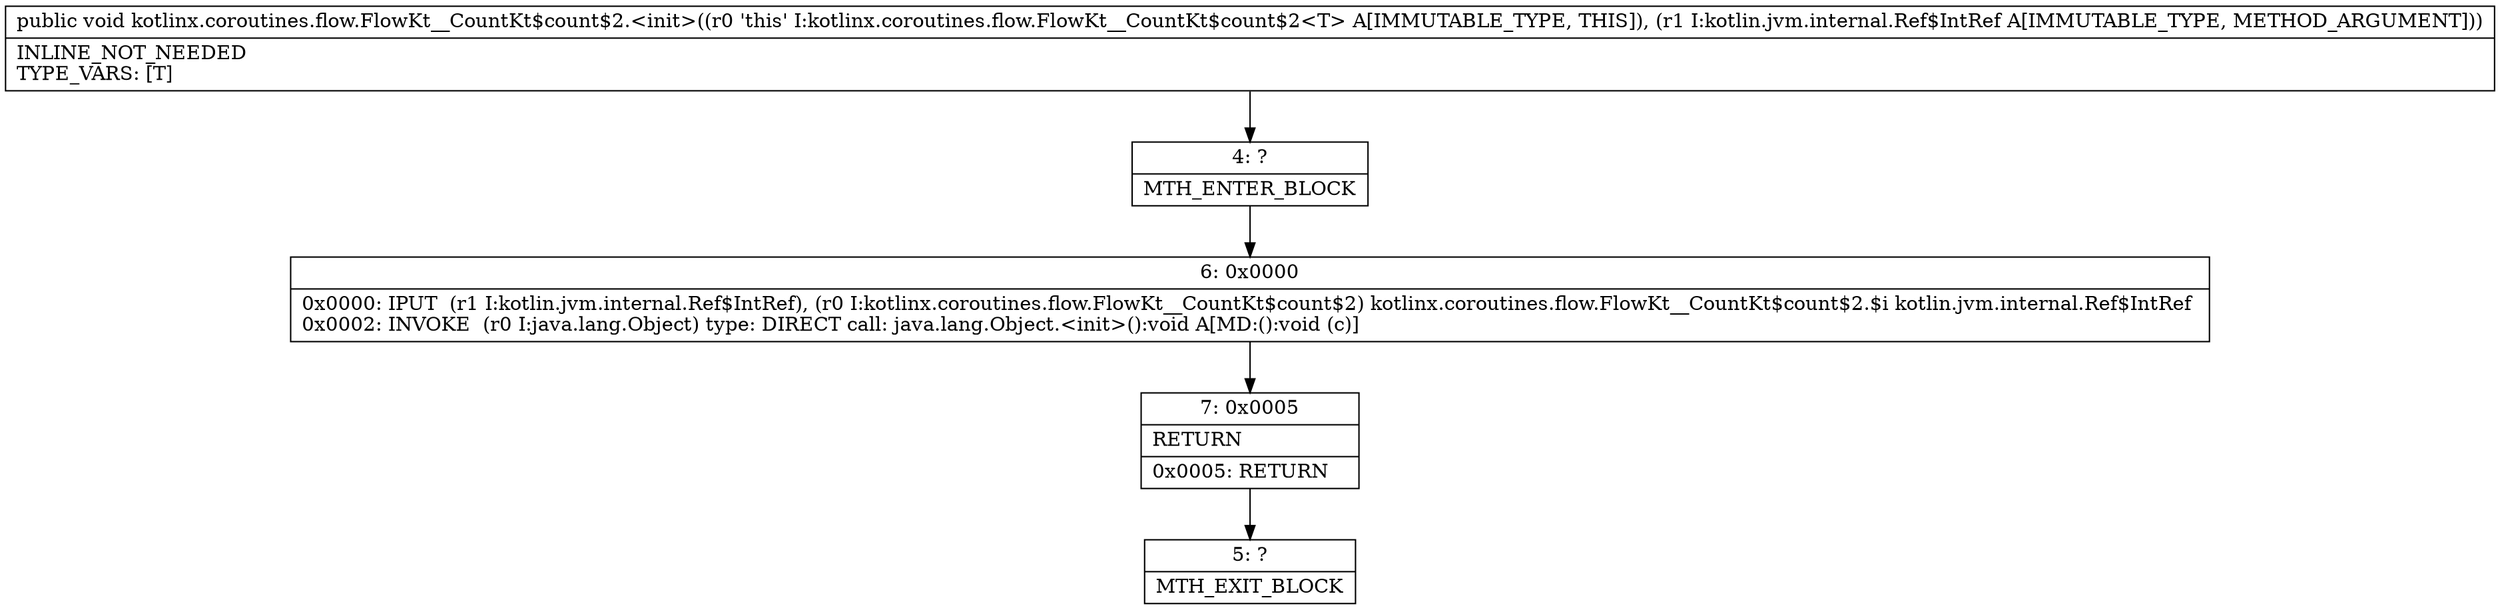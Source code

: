 digraph "CFG forkotlinx.coroutines.flow.FlowKt__CountKt$count$2.\<init\>(Lkotlin\/jvm\/internal\/Ref$IntRef;)V" {
Node_4 [shape=record,label="{4\:\ ?|MTH_ENTER_BLOCK\l}"];
Node_6 [shape=record,label="{6\:\ 0x0000|0x0000: IPUT  (r1 I:kotlin.jvm.internal.Ref$IntRef), (r0 I:kotlinx.coroutines.flow.FlowKt__CountKt$count$2) kotlinx.coroutines.flow.FlowKt__CountKt$count$2.$i kotlin.jvm.internal.Ref$IntRef \l0x0002: INVOKE  (r0 I:java.lang.Object) type: DIRECT call: java.lang.Object.\<init\>():void A[MD:():void (c)]\l}"];
Node_7 [shape=record,label="{7\:\ 0x0005|RETURN\l|0x0005: RETURN   \l}"];
Node_5 [shape=record,label="{5\:\ ?|MTH_EXIT_BLOCK\l}"];
MethodNode[shape=record,label="{public void kotlinx.coroutines.flow.FlowKt__CountKt$count$2.\<init\>((r0 'this' I:kotlinx.coroutines.flow.FlowKt__CountKt$count$2\<T\> A[IMMUTABLE_TYPE, THIS]), (r1 I:kotlin.jvm.internal.Ref$IntRef A[IMMUTABLE_TYPE, METHOD_ARGUMENT]))  | INLINE_NOT_NEEDED\lTYPE_VARS: [T]\l}"];
MethodNode -> Node_4;Node_4 -> Node_6;
Node_6 -> Node_7;
Node_7 -> Node_5;
}

